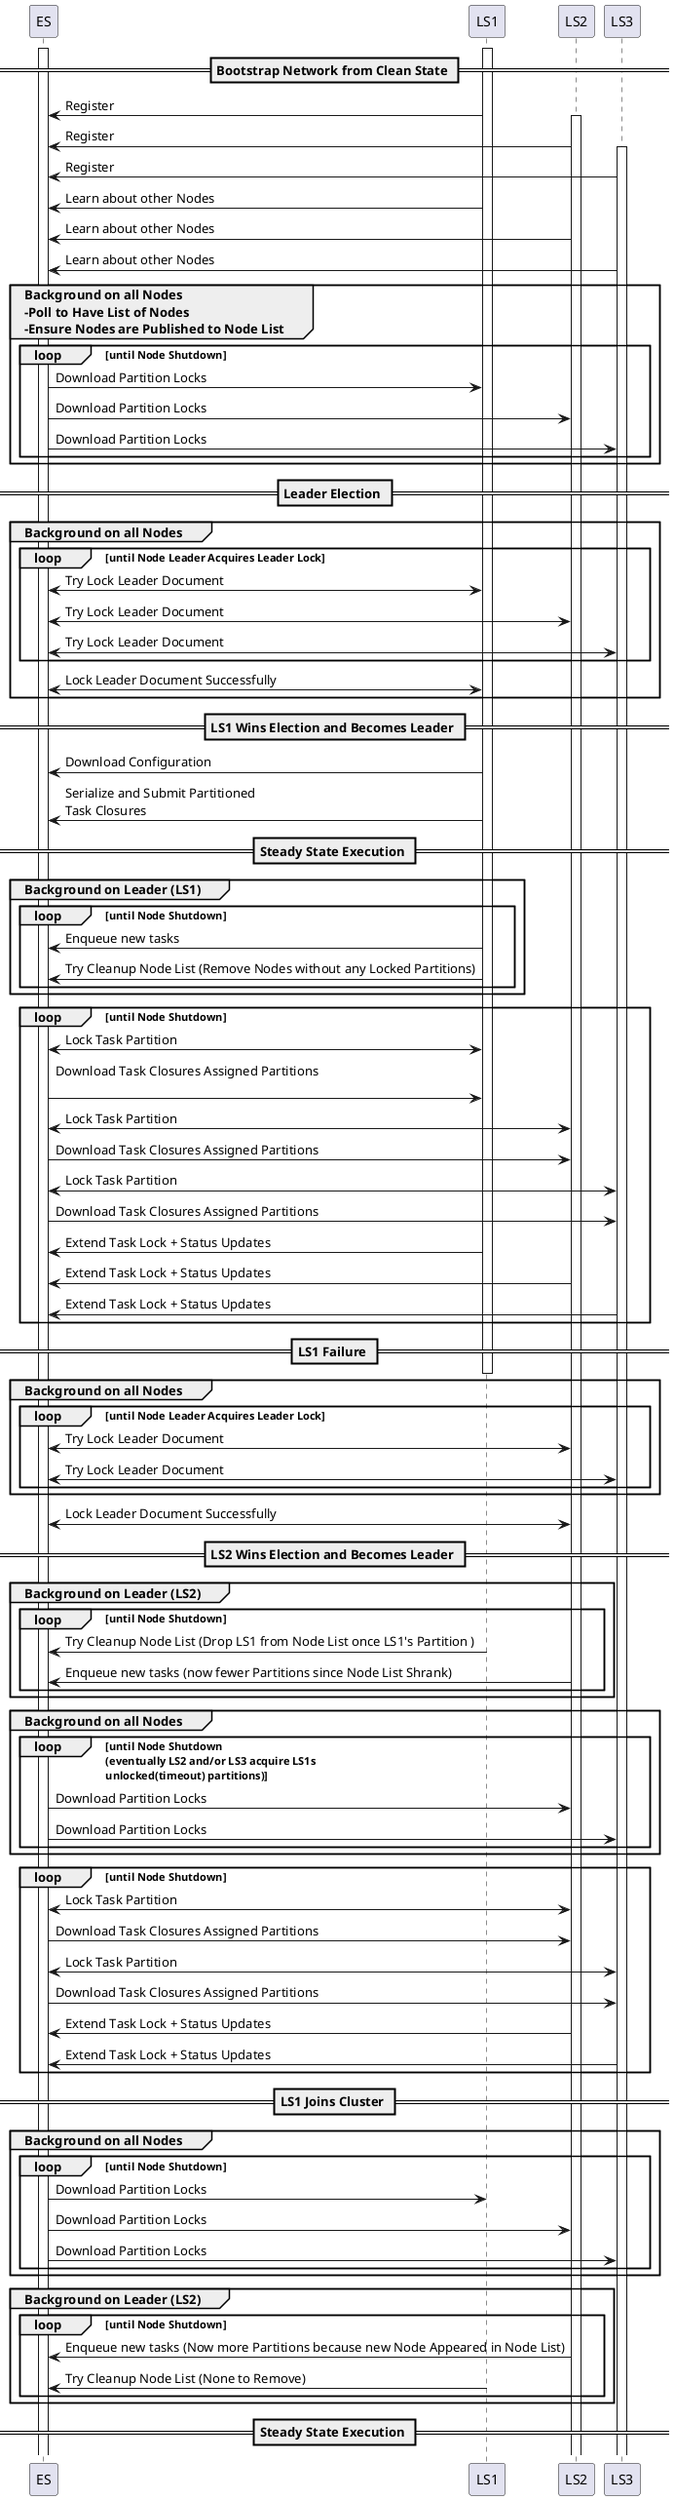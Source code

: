 @startuml
== Bootstrap Network from Clean State ==
activate ES
activate LS1
LS1 -> ES: Register
activate LS2
LS2 -> ES: Register
activate LS3
LS3 -> ES: Register
LS1 -> ES: Learn about other Nodes
LS2 -> ES: Learn about other Nodes
LS3 -> ES: Learn about other Nodes
group Background on all Nodes\n-Poll to Have List of Nodes\n-Ensure Nodes are Published to Node List
loop until Node Shutdown
LS1 <- ES: Download Partition Locks
LS2 <- ES: Download Partition Locks
LS3 <- ES: Download Partition Locks
end
end
== Leader Election ==
group Background on all Nodes
loop until Node Leader Acquires Leader Lock
    LS1 <-> ES: Try Lock Leader Document
    LS2 <-> ES: Try Lock Leader Document
    LS3 <-> ES: Try Lock Leader Document
end
LS1 <-> ES: Lock Leader Document Successfully
end
== LS1 Wins Election and Becomes Leader ==
LS1 -> ES: Download Configuration
LS1 -> ES: Serialize and Submit Partitioned\nTask Closures
== Steady State Execution ==
group Background on Leader (LS1)
loop until Node Shutdown
LS1 -> ES: Enqueue new tasks
LS1 -> ES: Try Cleanup Node List (Remove Nodes without any Locked Partitions)
end
end
loop until Node Shutdown
LS1 <-> ES: Lock Task Partition
LS1 <- ES: Download Task Closures Assigned Partitions \n
LS2 <-> ES: Lock Task Partition
LS2 <- ES: Download Task Closures Assigned Partitions
LS3 <-> ES: Lock Task Partition
LS3 <- ES: Download Task Closures Assigned Partitions
LS1 -> ES: Extend Task Lock + Status Updates
LS2 -> ES: Extend Task Lock + Status Updates
LS3 -> ES: Extend Task Lock + Status Updates
end
== LS1 Failure ==
deactivate LS1
group Background on all Nodes
loop until Node Leader Acquires Leader Lock
    LS2 <-> ES: Try Lock Leader Document
    LS3 <-> ES: Try Lock Leader Document
end
end
LS2 <-> ES: Lock Leader Document Successfully
== LS2 Wins Election and Becomes Leader ==
group Background on Leader (LS2)
loop until Node Shutdown
LS1 -> ES: Try Cleanup Node List (Drop LS1 from Node List once LS1's Partition )
LS2 -> ES: Enqueue new tasks (now fewer Partitions since Node List Shrank)
end
end
group Background on all Nodes
loop until Node Shutdown \n(eventually LS2 and/or LS3 acquire LS1s \nunlocked(timeout) partitions)
LS2 <- ES: Download Partition Locks
LS3 <- ES: Download Partition Locks
end
end
loop until Node Shutdown
LS2 <-> ES: Lock Task Partition
LS2 <- ES: Download Task Closures Assigned Partitions
LS3 <-> ES: Lock Task Partition
LS3 <- ES: Download Task Closures Assigned Partitions
LS2 -> ES: Extend Task Lock + Status Updates
LS3 -> ES: Extend Task Lock + Status Updates
end
== LS1 Joins Cluster ==
activate LS1
group Background on all Nodes
loop until Node Shutdown
LS1 <- ES: Download Partition Locks
LS2 <- ES: Download Partition Locks
LS3 <- ES: Download Partition Locks
end
end
group Background on Leader (LS2)
loop until Node Shutdown
LS2 -> ES: Enqueue new tasks (Now more Partitions because new Node Appeared in Node List)
LS1 -> ES: Try Cleanup Node List (None to Remove)
end
end

== Steady State Execution ==
@enduml
